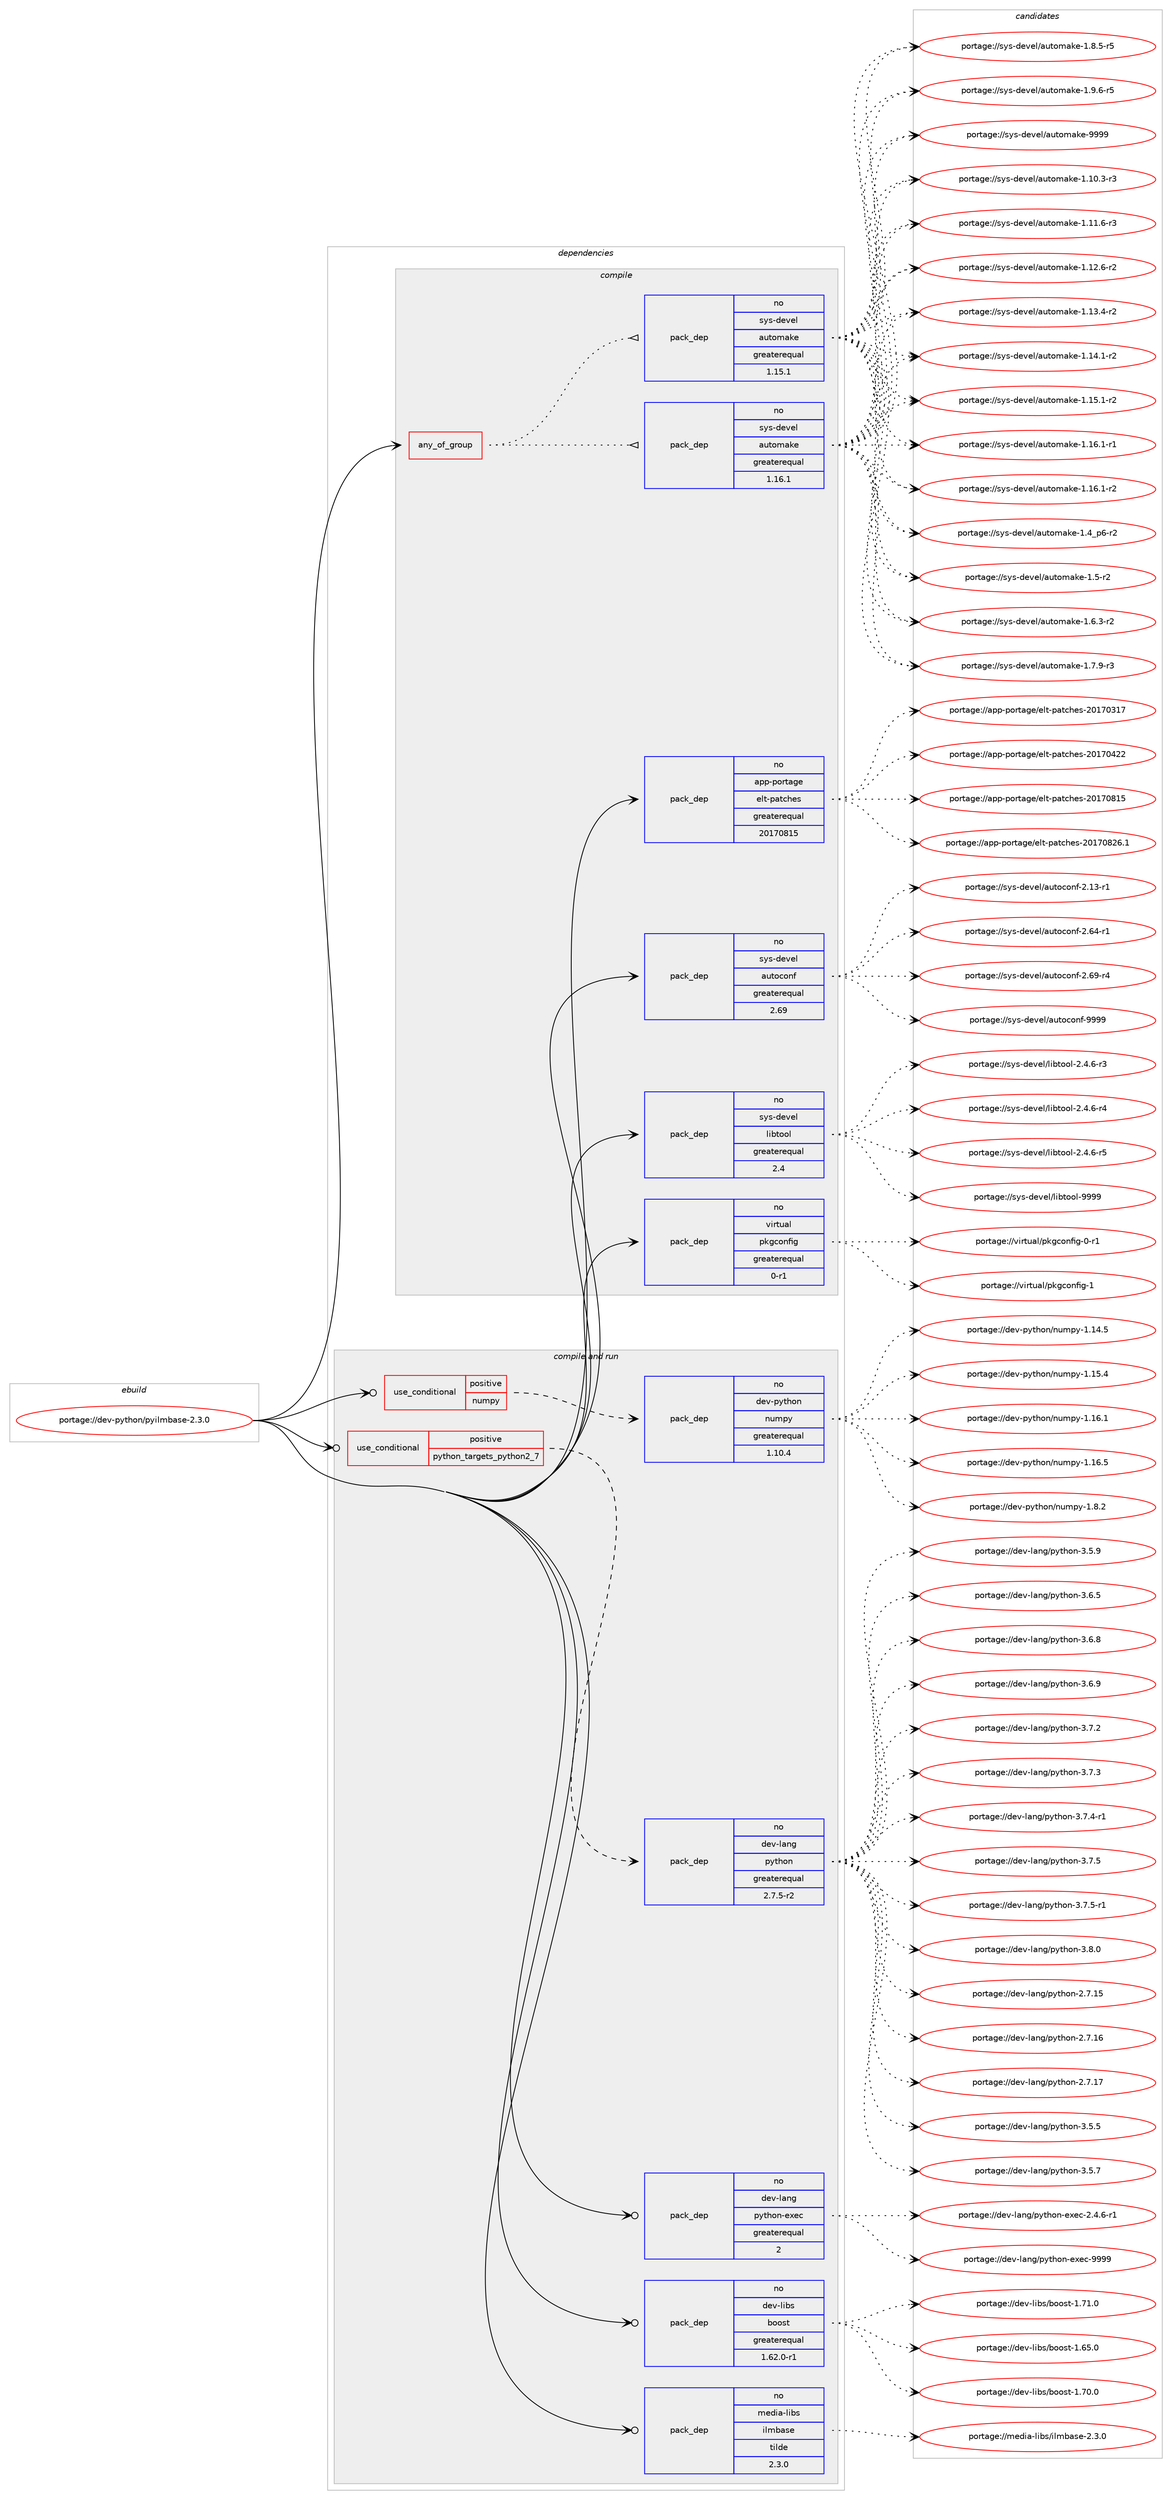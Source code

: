 digraph prolog {

# *************
# Graph options
# *************

newrank=true;
concentrate=true;
compound=true;
graph [rankdir=LR,fontname=Helvetica,fontsize=10,ranksep=1.5];#, ranksep=2.5, nodesep=0.2];
edge  [arrowhead=vee];
node  [fontname=Helvetica,fontsize=10];

# **********
# The ebuild
# **********

subgraph cluster_leftcol {
color=gray;
rank=same;
label=<<i>ebuild</i>>;
id [label="portage://dev-python/pyilmbase-2.3.0", color=red, width=4, href="../dev-python/pyilmbase-2.3.0.svg"];
}

# ****************
# The dependencies
# ****************

subgraph cluster_midcol {
color=gray;
label=<<i>dependencies</i>>;
subgraph cluster_compile {
fillcolor="#eeeeee";
style=filled;
label=<<i>compile</i>>;
subgraph any3299 {
dependency161468 [label=<<TABLE BORDER="0" CELLBORDER="1" CELLSPACING="0" CELLPADDING="4"><TR><TD CELLPADDING="10">any_of_group</TD></TR></TABLE>>, shape=none, color=red];subgraph pack122720 {
dependency161469 [label=<<TABLE BORDER="0" CELLBORDER="1" CELLSPACING="0" CELLPADDING="4" WIDTH="220"><TR><TD ROWSPAN="6" CELLPADDING="30">pack_dep</TD></TR><TR><TD WIDTH="110">no</TD></TR><TR><TD>sys-devel</TD></TR><TR><TD>automake</TD></TR><TR><TD>greaterequal</TD></TR><TR><TD>1.16.1</TD></TR></TABLE>>, shape=none, color=blue];
}
dependency161468:e -> dependency161469:w [weight=20,style="dotted",arrowhead="oinv"];
subgraph pack122721 {
dependency161470 [label=<<TABLE BORDER="0" CELLBORDER="1" CELLSPACING="0" CELLPADDING="4" WIDTH="220"><TR><TD ROWSPAN="6" CELLPADDING="30">pack_dep</TD></TR><TR><TD WIDTH="110">no</TD></TR><TR><TD>sys-devel</TD></TR><TR><TD>automake</TD></TR><TR><TD>greaterequal</TD></TR><TR><TD>1.15.1</TD></TR></TABLE>>, shape=none, color=blue];
}
dependency161468:e -> dependency161470:w [weight=20,style="dotted",arrowhead="oinv"];
}
id:e -> dependency161468:w [weight=20,style="solid",arrowhead="vee"];
subgraph pack122722 {
dependency161471 [label=<<TABLE BORDER="0" CELLBORDER="1" CELLSPACING="0" CELLPADDING="4" WIDTH="220"><TR><TD ROWSPAN="6" CELLPADDING="30">pack_dep</TD></TR><TR><TD WIDTH="110">no</TD></TR><TR><TD>app-portage</TD></TR><TR><TD>elt-patches</TD></TR><TR><TD>greaterequal</TD></TR><TR><TD>20170815</TD></TR></TABLE>>, shape=none, color=blue];
}
id:e -> dependency161471:w [weight=20,style="solid",arrowhead="vee"];
subgraph pack122723 {
dependency161472 [label=<<TABLE BORDER="0" CELLBORDER="1" CELLSPACING="0" CELLPADDING="4" WIDTH="220"><TR><TD ROWSPAN="6" CELLPADDING="30">pack_dep</TD></TR><TR><TD WIDTH="110">no</TD></TR><TR><TD>sys-devel</TD></TR><TR><TD>autoconf</TD></TR><TR><TD>greaterequal</TD></TR><TR><TD>2.69</TD></TR></TABLE>>, shape=none, color=blue];
}
id:e -> dependency161472:w [weight=20,style="solid",arrowhead="vee"];
subgraph pack122724 {
dependency161473 [label=<<TABLE BORDER="0" CELLBORDER="1" CELLSPACING="0" CELLPADDING="4" WIDTH="220"><TR><TD ROWSPAN="6" CELLPADDING="30">pack_dep</TD></TR><TR><TD WIDTH="110">no</TD></TR><TR><TD>sys-devel</TD></TR><TR><TD>libtool</TD></TR><TR><TD>greaterequal</TD></TR><TR><TD>2.4</TD></TR></TABLE>>, shape=none, color=blue];
}
id:e -> dependency161473:w [weight=20,style="solid",arrowhead="vee"];
subgraph pack122725 {
dependency161474 [label=<<TABLE BORDER="0" CELLBORDER="1" CELLSPACING="0" CELLPADDING="4" WIDTH="220"><TR><TD ROWSPAN="6" CELLPADDING="30">pack_dep</TD></TR><TR><TD WIDTH="110">no</TD></TR><TR><TD>virtual</TD></TR><TR><TD>pkgconfig</TD></TR><TR><TD>greaterequal</TD></TR><TR><TD>0-r1</TD></TR></TABLE>>, shape=none, color=blue];
}
id:e -> dependency161474:w [weight=20,style="solid",arrowhead="vee"];
}
subgraph cluster_compileandrun {
fillcolor="#eeeeee";
style=filled;
label=<<i>compile and run</i>>;
subgraph cond35381 {
dependency161475 [label=<<TABLE BORDER="0" CELLBORDER="1" CELLSPACING="0" CELLPADDING="4"><TR><TD ROWSPAN="3" CELLPADDING="10">use_conditional</TD></TR><TR><TD>positive</TD></TR><TR><TD>numpy</TD></TR></TABLE>>, shape=none, color=red];
subgraph pack122726 {
dependency161476 [label=<<TABLE BORDER="0" CELLBORDER="1" CELLSPACING="0" CELLPADDING="4" WIDTH="220"><TR><TD ROWSPAN="6" CELLPADDING="30">pack_dep</TD></TR><TR><TD WIDTH="110">no</TD></TR><TR><TD>dev-python</TD></TR><TR><TD>numpy</TD></TR><TR><TD>greaterequal</TD></TR><TR><TD>1.10.4</TD></TR></TABLE>>, shape=none, color=blue];
}
dependency161475:e -> dependency161476:w [weight=20,style="dashed",arrowhead="vee"];
}
id:e -> dependency161475:w [weight=20,style="solid",arrowhead="odotvee"];
subgraph cond35382 {
dependency161477 [label=<<TABLE BORDER="0" CELLBORDER="1" CELLSPACING="0" CELLPADDING="4"><TR><TD ROWSPAN="3" CELLPADDING="10">use_conditional</TD></TR><TR><TD>positive</TD></TR><TR><TD>python_targets_python2_7</TD></TR></TABLE>>, shape=none, color=red];
subgraph pack122727 {
dependency161478 [label=<<TABLE BORDER="0" CELLBORDER="1" CELLSPACING="0" CELLPADDING="4" WIDTH="220"><TR><TD ROWSPAN="6" CELLPADDING="30">pack_dep</TD></TR><TR><TD WIDTH="110">no</TD></TR><TR><TD>dev-lang</TD></TR><TR><TD>python</TD></TR><TR><TD>greaterequal</TD></TR><TR><TD>2.7.5-r2</TD></TR></TABLE>>, shape=none, color=blue];
}
dependency161477:e -> dependency161478:w [weight=20,style="dashed",arrowhead="vee"];
}
id:e -> dependency161477:w [weight=20,style="solid",arrowhead="odotvee"];
subgraph pack122728 {
dependency161479 [label=<<TABLE BORDER="0" CELLBORDER="1" CELLSPACING="0" CELLPADDING="4" WIDTH="220"><TR><TD ROWSPAN="6" CELLPADDING="30">pack_dep</TD></TR><TR><TD WIDTH="110">no</TD></TR><TR><TD>dev-lang</TD></TR><TR><TD>python-exec</TD></TR><TR><TD>greaterequal</TD></TR><TR><TD>2</TD></TR></TABLE>>, shape=none, color=blue];
}
id:e -> dependency161479:w [weight=20,style="solid",arrowhead="odotvee"];
subgraph pack122729 {
dependency161480 [label=<<TABLE BORDER="0" CELLBORDER="1" CELLSPACING="0" CELLPADDING="4" WIDTH="220"><TR><TD ROWSPAN="6" CELLPADDING="30">pack_dep</TD></TR><TR><TD WIDTH="110">no</TD></TR><TR><TD>dev-libs</TD></TR><TR><TD>boost</TD></TR><TR><TD>greaterequal</TD></TR><TR><TD>1.62.0-r1</TD></TR></TABLE>>, shape=none, color=blue];
}
id:e -> dependency161480:w [weight=20,style="solid",arrowhead="odotvee"];
subgraph pack122730 {
dependency161481 [label=<<TABLE BORDER="0" CELLBORDER="1" CELLSPACING="0" CELLPADDING="4" WIDTH="220"><TR><TD ROWSPAN="6" CELLPADDING="30">pack_dep</TD></TR><TR><TD WIDTH="110">no</TD></TR><TR><TD>media-libs</TD></TR><TR><TD>ilmbase</TD></TR><TR><TD>tilde</TD></TR><TR><TD>2.3.0</TD></TR></TABLE>>, shape=none, color=blue];
}
id:e -> dependency161481:w [weight=20,style="solid",arrowhead="odotvee"];
}
subgraph cluster_run {
fillcolor="#eeeeee";
style=filled;
label=<<i>run</i>>;
}
}

# **************
# The candidates
# **************

subgraph cluster_choices {
rank=same;
color=gray;
label=<<i>candidates</i>>;

subgraph choice122720 {
color=black;
nodesep=1;
choiceportage11512111545100101118101108479711711611110997107101454946494846514511451 [label="portage://sys-devel/automake-1.10.3-r3", color=red, width=4,href="../sys-devel/automake-1.10.3-r3.svg"];
choiceportage11512111545100101118101108479711711611110997107101454946494946544511451 [label="portage://sys-devel/automake-1.11.6-r3", color=red, width=4,href="../sys-devel/automake-1.11.6-r3.svg"];
choiceportage11512111545100101118101108479711711611110997107101454946495046544511450 [label="portage://sys-devel/automake-1.12.6-r2", color=red, width=4,href="../sys-devel/automake-1.12.6-r2.svg"];
choiceportage11512111545100101118101108479711711611110997107101454946495146524511450 [label="portage://sys-devel/automake-1.13.4-r2", color=red, width=4,href="../sys-devel/automake-1.13.4-r2.svg"];
choiceportage11512111545100101118101108479711711611110997107101454946495246494511450 [label="portage://sys-devel/automake-1.14.1-r2", color=red, width=4,href="../sys-devel/automake-1.14.1-r2.svg"];
choiceportage11512111545100101118101108479711711611110997107101454946495346494511450 [label="portage://sys-devel/automake-1.15.1-r2", color=red, width=4,href="../sys-devel/automake-1.15.1-r2.svg"];
choiceportage11512111545100101118101108479711711611110997107101454946495446494511449 [label="portage://sys-devel/automake-1.16.1-r1", color=red, width=4,href="../sys-devel/automake-1.16.1-r1.svg"];
choiceportage11512111545100101118101108479711711611110997107101454946495446494511450 [label="portage://sys-devel/automake-1.16.1-r2", color=red, width=4,href="../sys-devel/automake-1.16.1-r2.svg"];
choiceportage115121115451001011181011084797117116111109971071014549465295112544511450 [label="portage://sys-devel/automake-1.4_p6-r2", color=red, width=4,href="../sys-devel/automake-1.4_p6-r2.svg"];
choiceportage11512111545100101118101108479711711611110997107101454946534511450 [label="portage://sys-devel/automake-1.5-r2", color=red, width=4,href="../sys-devel/automake-1.5-r2.svg"];
choiceportage115121115451001011181011084797117116111109971071014549465446514511450 [label="portage://sys-devel/automake-1.6.3-r2", color=red, width=4,href="../sys-devel/automake-1.6.3-r2.svg"];
choiceportage115121115451001011181011084797117116111109971071014549465546574511451 [label="portage://sys-devel/automake-1.7.9-r3", color=red, width=4,href="../sys-devel/automake-1.7.9-r3.svg"];
choiceportage115121115451001011181011084797117116111109971071014549465646534511453 [label="portage://sys-devel/automake-1.8.5-r5", color=red, width=4,href="../sys-devel/automake-1.8.5-r5.svg"];
choiceportage115121115451001011181011084797117116111109971071014549465746544511453 [label="portage://sys-devel/automake-1.9.6-r5", color=red, width=4,href="../sys-devel/automake-1.9.6-r5.svg"];
choiceportage115121115451001011181011084797117116111109971071014557575757 [label="portage://sys-devel/automake-9999", color=red, width=4,href="../sys-devel/automake-9999.svg"];
dependency161469:e -> choiceportage11512111545100101118101108479711711611110997107101454946494846514511451:w [style=dotted,weight="100"];
dependency161469:e -> choiceportage11512111545100101118101108479711711611110997107101454946494946544511451:w [style=dotted,weight="100"];
dependency161469:e -> choiceportage11512111545100101118101108479711711611110997107101454946495046544511450:w [style=dotted,weight="100"];
dependency161469:e -> choiceportage11512111545100101118101108479711711611110997107101454946495146524511450:w [style=dotted,weight="100"];
dependency161469:e -> choiceportage11512111545100101118101108479711711611110997107101454946495246494511450:w [style=dotted,weight="100"];
dependency161469:e -> choiceportage11512111545100101118101108479711711611110997107101454946495346494511450:w [style=dotted,weight="100"];
dependency161469:e -> choiceportage11512111545100101118101108479711711611110997107101454946495446494511449:w [style=dotted,weight="100"];
dependency161469:e -> choiceportage11512111545100101118101108479711711611110997107101454946495446494511450:w [style=dotted,weight="100"];
dependency161469:e -> choiceportage115121115451001011181011084797117116111109971071014549465295112544511450:w [style=dotted,weight="100"];
dependency161469:e -> choiceportage11512111545100101118101108479711711611110997107101454946534511450:w [style=dotted,weight="100"];
dependency161469:e -> choiceportage115121115451001011181011084797117116111109971071014549465446514511450:w [style=dotted,weight="100"];
dependency161469:e -> choiceportage115121115451001011181011084797117116111109971071014549465546574511451:w [style=dotted,weight="100"];
dependency161469:e -> choiceportage115121115451001011181011084797117116111109971071014549465646534511453:w [style=dotted,weight="100"];
dependency161469:e -> choiceportage115121115451001011181011084797117116111109971071014549465746544511453:w [style=dotted,weight="100"];
dependency161469:e -> choiceportage115121115451001011181011084797117116111109971071014557575757:w [style=dotted,weight="100"];
}
subgraph choice122721 {
color=black;
nodesep=1;
choiceportage11512111545100101118101108479711711611110997107101454946494846514511451 [label="portage://sys-devel/automake-1.10.3-r3", color=red, width=4,href="../sys-devel/automake-1.10.3-r3.svg"];
choiceportage11512111545100101118101108479711711611110997107101454946494946544511451 [label="portage://sys-devel/automake-1.11.6-r3", color=red, width=4,href="../sys-devel/automake-1.11.6-r3.svg"];
choiceportage11512111545100101118101108479711711611110997107101454946495046544511450 [label="portage://sys-devel/automake-1.12.6-r2", color=red, width=4,href="../sys-devel/automake-1.12.6-r2.svg"];
choiceportage11512111545100101118101108479711711611110997107101454946495146524511450 [label="portage://sys-devel/automake-1.13.4-r2", color=red, width=4,href="../sys-devel/automake-1.13.4-r2.svg"];
choiceportage11512111545100101118101108479711711611110997107101454946495246494511450 [label="portage://sys-devel/automake-1.14.1-r2", color=red, width=4,href="../sys-devel/automake-1.14.1-r2.svg"];
choiceportage11512111545100101118101108479711711611110997107101454946495346494511450 [label="portage://sys-devel/automake-1.15.1-r2", color=red, width=4,href="../sys-devel/automake-1.15.1-r2.svg"];
choiceportage11512111545100101118101108479711711611110997107101454946495446494511449 [label="portage://sys-devel/automake-1.16.1-r1", color=red, width=4,href="../sys-devel/automake-1.16.1-r1.svg"];
choiceportage11512111545100101118101108479711711611110997107101454946495446494511450 [label="portage://sys-devel/automake-1.16.1-r2", color=red, width=4,href="../sys-devel/automake-1.16.1-r2.svg"];
choiceportage115121115451001011181011084797117116111109971071014549465295112544511450 [label="portage://sys-devel/automake-1.4_p6-r2", color=red, width=4,href="../sys-devel/automake-1.4_p6-r2.svg"];
choiceportage11512111545100101118101108479711711611110997107101454946534511450 [label="portage://sys-devel/automake-1.5-r2", color=red, width=4,href="../sys-devel/automake-1.5-r2.svg"];
choiceportage115121115451001011181011084797117116111109971071014549465446514511450 [label="portage://sys-devel/automake-1.6.3-r2", color=red, width=4,href="../sys-devel/automake-1.6.3-r2.svg"];
choiceportage115121115451001011181011084797117116111109971071014549465546574511451 [label="portage://sys-devel/automake-1.7.9-r3", color=red, width=4,href="../sys-devel/automake-1.7.9-r3.svg"];
choiceportage115121115451001011181011084797117116111109971071014549465646534511453 [label="portage://sys-devel/automake-1.8.5-r5", color=red, width=4,href="../sys-devel/automake-1.8.5-r5.svg"];
choiceportage115121115451001011181011084797117116111109971071014549465746544511453 [label="portage://sys-devel/automake-1.9.6-r5", color=red, width=4,href="../sys-devel/automake-1.9.6-r5.svg"];
choiceportage115121115451001011181011084797117116111109971071014557575757 [label="portage://sys-devel/automake-9999", color=red, width=4,href="../sys-devel/automake-9999.svg"];
dependency161470:e -> choiceportage11512111545100101118101108479711711611110997107101454946494846514511451:w [style=dotted,weight="100"];
dependency161470:e -> choiceportage11512111545100101118101108479711711611110997107101454946494946544511451:w [style=dotted,weight="100"];
dependency161470:e -> choiceportage11512111545100101118101108479711711611110997107101454946495046544511450:w [style=dotted,weight="100"];
dependency161470:e -> choiceportage11512111545100101118101108479711711611110997107101454946495146524511450:w [style=dotted,weight="100"];
dependency161470:e -> choiceportage11512111545100101118101108479711711611110997107101454946495246494511450:w [style=dotted,weight="100"];
dependency161470:e -> choiceportage11512111545100101118101108479711711611110997107101454946495346494511450:w [style=dotted,weight="100"];
dependency161470:e -> choiceportage11512111545100101118101108479711711611110997107101454946495446494511449:w [style=dotted,weight="100"];
dependency161470:e -> choiceportage11512111545100101118101108479711711611110997107101454946495446494511450:w [style=dotted,weight="100"];
dependency161470:e -> choiceportage115121115451001011181011084797117116111109971071014549465295112544511450:w [style=dotted,weight="100"];
dependency161470:e -> choiceportage11512111545100101118101108479711711611110997107101454946534511450:w [style=dotted,weight="100"];
dependency161470:e -> choiceportage115121115451001011181011084797117116111109971071014549465446514511450:w [style=dotted,weight="100"];
dependency161470:e -> choiceportage115121115451001011181011084797117116111109971071014549465546574511451:w [style=dotted,weight="100"];
dependency161470:e -> choiceportage115121115451001011181011084797117116111109971071014549465646534511453:w [style=dotted,weight="100"];
dependency161470:e -> choiceportage115121115451001011181011084797117116111109971071014549465746544511453:w [style=dotted,weight="100"];
dependency161470:e -> choiceportage115121115451001011181011084797117116111109971071014557575757:w [style=dotted,weight="100"];
}
subgraph choice122722 {
color=black;
nodesep=1;
choiceportage97112112451121111141169710310147101108116451129711699104101115455048495548514955 [label="portage://app-portage/elt-patches-20170317", color=red, width=4,href="../app-portage/elt-patches-20170317.svg"];
choiceportage97112112451121111141169710310147101108116451129711699104101115455048495548525050 [label="portage://app-portage/elt-patches-20170422", color=red, width=4,href="../app-portage/elt-patches-20170422.svg"];
choiceportage97112112451121111141169710310147101108116451129711699104101115455048495548564953 [label="portage://app-portage/elt-patches-20170815", color=red, width=4,href="../app-portage/elt-patches-20170815.svg"];
choiceportage971121124511211111411697103101471011081164511297116991041011154550484955485650544649 [label="portage://app-portage/elt-patches-20170826.1", color=red, width=4,href="../app-portage/elt-patches-20170826.1.svg"];
dependency161471:e -> choiceportage97112112451121111141169710310147101108116451129711699104101115455048495548514955:w [style=dotted,weight="100"];
dependency161471:e -> choiceportage97112112451121111141169710310147101108116451129711699104101115455048495548525050:w [style=dotted,weight="100"];
dependency161471:e -> choiceportage97112112451121111141169710310147101108116451129711699104101115455048495548564953:w [style=dotted,weight="100"];
dependency161471:e -> choiceportage971121124511211111411697103101471011081164511297116991041011154550484955485650544649:w [style=dotted,weight="100"];
}
subgraph choice122723 {
color=black;
nodesep=1;
choiceportage1151211154510010111810110847971171161119911111010245504649514511449 [label="portage://sys-devel/autoconf-2.13-r1", color=red, width=4,href="../sys-devel/autoconf-2.13-r1.svg"];
choiceportage1151211154510010111810110847971171161119911111010245504654524511449 [label="portage://sys-devel/autoconf-2.64-r1", color=red, width=4,href="../sys-devel/autoconf-2.64-r1.svg"];
choiceportage1151211154510010111810110847971171161119911111010245504654574511452 [label="portage://sys-devel/autoconf-2.69-r4", color=red, width=4,href="../sys-devel/autoconf-2.69-r4.svg"];
choiceportage115121115451001011181011084797117116111991111101024557575757 [label="portage://sys-devel/autoconf-9999", color=red, width=4,href="../sys-devel/autoconf-9999.svg"];
dependency161472:e -> choiceportage1151211154510010111810110847971171161119911111010245504649514511449:w [style=dotted,weight="100"];
dependency161472:e -> choiceportage1151211154510010111810110847971171161119911111010245504654524511449:w [style=dotted,weight="100"];
dependency161472:e -> choiceportage1151211154510010111810110847971171161119911111010245504654574511452:w [style=dotted,weight="100"];
dependency161472:e -> choiceportage115121115451001011181011084797117116111991111101024557575757:w [style=dotted,weight="100"];
}
subgraph choice122724 {
color=black;
nodesep=1;
choiceportage1151211154510010111810110847108105981161111111084550465246544511451 [label="portage://sys-devel/libtool-2.4.6-r3", color=red, width=4,href="../sys-devel/libtool-2.4.6-r3.svg"];
choiceportage1151211154510010111810110847108105981161111111084550465246544511452 [label="portage://sys-devel/libtool-2.4.6-r4", color=red, width=4,href="../sys-devel/libtool-2.4.6-r4.svg"];
choiceportage1151211154510010111810110847108105981161111111084550465246544511453 [label="portage://sys-devel/libtool-2.4.6-r5", color=red, width=4,href="../sys-devel/libtool-2.4.6-r5.svg"];
choiceportage1151211154510010111810110847108105981161111111084557575757 [label="portage://sys-devel/libtool-9999", color=red, width=4,href="../sys-devel/libtool-9999.svg"];
dependency161473:e -> choiceportage1151211154510010111810110847108105981161111111084550465246544511451:w [style=dotted,weight="100"];
dependency161473:e -> choiceportage1151211154510010111810110847108105981161111111084550465246544511452:w [style=dotted,weight="100"];
dependency161473:e -> choiceportage1151211154510010111810110847108105981161111111084550465246544511453:w [style=dotted,weight="100"];
dependency161473:e -> choiceportage1151211154510010111810110847108105981161111111084557575757:w [style=dotted,weight="100"];
}
subgraph choice122725 {
color=black;
nodesep=1;
choiceportage11810511411611797108471121071039911111010210510345484511449 [label="portage://virtual/pkgconfig-0-r1", color=red, width=4,href="../virtual/pkgconfig-0-r1.svg"];
choiceportage1181051141161179710847112107103991111101021051034549 [label="portage://virtual/pkgconfig-1", color=red, width=4,href="../virtual/pkgconfig-1.svg"];
dependency161474:e -> choiceportage11810511411611797108471121071039911111010210510345484511449:w [style=dotted,weight="100"];
dependency161474:e -> choiceportage1181051141161179710847112107103991111101021051034549:w [style=dotted,weight="100"];
}
subgraph choice122726 {
color=black;
nodesep=1;
choiceportage100101118451121211161041111104711011710911212145494649524653 [label="portage://dev-python/numpy-1.14.5", color=red, width=4,href="../dev-python/numpy-1.14.5.svg"];
choiceportage100101118451121211161041111104711011710911212145494649534652 [label="portage://dev-python/numpy-1.15.4", color=red, width=4,href="../dev-python/numpy-1.15.4.svg"];
choiceportage100101118451121211161041111104711011710911212145494649544649 [label="portage://dev-python/numpy-1.16.1", color=red, width=4,href="../dev-python/numpy-1.16.1.svg"];
choiceportage100101118451121211161041111104711011710911212145494649544653 [label="portage://dev-python/numpy-1.16.5", color=red, width=4,href="../dev-python/numpy-1.16.5.svg"];
choiceportage1001011184511212111610411111047110117109112121454946564650 [label="portage://dev-python/numpy-1.8.2", color=red, width=4,href="../dev-python/numpy-1.8.2.svg"];
dependency161476:e -> choiceportage100101118451121211161041111104711011710911212145494649524653:w [style=dotted,weight="100"];
dependency161476:e -> choiceportage100101118451121211161041111104711011710911212145494649534652:w [style=dotted,weight="100"];
dependency161476:e -> choiceportage100101118451121211161041111104711011710911212145494649544649:w [style=dotted,weight="100"];
dependency161476:e -> choiceportage100101118451121211161041111104711011710911212145494649544653:w [style=dotted,weight="100"];
dependency161476:e -> choiceportage1001011184511212111610411111047110117109112121454946564650:w [style=dotted,weight="100"];
}
subgraph choice122727 {
color=black;
nodesep=1;
choiceportage10010111845108971101034711212111610411111045504655464953 [label="portage://dev-lang/python-2.7.15", color=red, width=4,href="../dev-lang/python-2.7.15.svg"];
choiceportage10010111845108971101034711212111610411111045504655464954 [label="portage://dev-lang/python-2.7.16", color=red, width=4,href="../dev-lang/python-2.7.16.svg"];
choiceportage10010111845108971101034711212111610411111045504655464955 [label="portage://dev-lang/python-2.7.17", color=red, width=4,href="../dev-lang/python-2.7.17.svg"];
choiceportage100101118451089711010347112121116104111110455146534653 [label="portage://dev-lang/python-3.5.5", color=red, width=4,href="../dev-lang/python-3.5.5.svg"];
choiceportage100101118451089711010347112121116104111110455146534655 [label="portage://dev-lang/python-3.5.7", color=red, width=4,href="../dev-lang/python-3.5.7.svg"];
choiceportage100101118451089711010347112121116104111110455146534657 [label="portage://dev-lang/python-3.5.9", color=red, width=4,href="../dev-lang/python-3.5.9.svg"];
choiceportage100101118451089711010347112121116104111110455146544653 [label="portage://dev-lang/python-3.6.5", color=red, width=4,href="../dev-lang/python-3.6.5.svg"];
choiceportage100101118451089711010347112121116104111110455146544656 [label="portage://dev-lang/python-3.6.8", color=red, width=4,href="../dev-lang/python-3.6.8.svg"];
choiceportage100101118451089711010347112121116104111110455146544657 [label="portage://dev-lang/python-3.6.9", color=red, width=4,href="../dev-lang/python-3.6.9.svg"];
choiceportage100101118451089711010347112121116104111110455146554650 [label="portage://dev-lang/python-3.7.2", color=red, width=4,href="../dev-lang/python-3.7.2.svg"];
choiceportage100101118451089711010347112121116104111110455146554651 [label="portage://dev-lang/python-3.7.3", color=red, width=4,href="../dev-lang/python-3.7.3.svg"];
choiceportage1001011184510897110103471121211161041111104551465546524511449 [label="portage://dev-lang/python-3.7.4-r1", color=red, width=4,href="../dev-lang/python-3.7.4-r1.svg"];
choiceportage100101118451089711010347112121116104111110455146554653 [label="portage://dev-lang/python-3.7.5", color=red, width=4,href="../dev-lang/python-3.7.5.svg"];
choiceportage1001011184510897110103471121211161041111104551465546534511449 [label="portage://dev-lang/python-3.7.5-r1", color=red, width=4,href="../dev-lang/python-3.7.5-r1.svg"];
choiceportage100101118451089711010347112121116104111110455146564648 [label="portage://dev-lang/python-3.8.0", color=red, width=4,href="../dev-lang/python-3.8.0.svg"];
dependency161478:e -> choiceportage10010111845108971101034711212111610411111045504655464953:w [style=dotted,weight="100"];
dependency161478:e -> choiceportage10010111845108971101034711212111610411111045504655464954:w [style=dotted,weight="100"];
dependency161478:e -> choiceportage10010111845108971101034711212111610411111045504655464955:w [style=dotted,weight="100"];
dependency161478:e -> choiceportage100101118451089711010347112121116104111110455146534653:w [style=dotted,weight="100"];
dependency161478:e -> choiceportage100101118451089711010347112121116104111110455146534655:w [style=dotted,weight="100"];
dependency161478:e -> choiceportage100101118451089711010347112121116104111110455146534657:w [style=dotted,weight="100"];
dependency161478:e -> choiceportage100101118451089711010347112121116104111110455146544653:w [style=dotted,weight="100"];
dependency161478:e -> choiceportage100101118451089711010347112121116104111110455146544656:w [style=dotted,weight="100"];
dependency161478:e -> choiceportage100101118451089711010347112121116104111110455146544657:w [style=dotted,weight="100"];
dependency161478:e -> choiceportage100101118451089711010347112121116104111110455146554650:w [style=dotted,weight="100"];
dependency161478:e -> choiceportage100101118451089711010347112121116104111110455146554651:w [style=dotted,weight="100"];
dependency161478:e -> choiceportage1001011184510897110103471121211161041111104551465546524511449:w [style=dotted,weight="100"];
dependency161478:e -> choiceportage100101118451089711010347112121116104111110455146554653:w [style=dotted,weight="100"];
dependency161478:e -> choiceportage1001011184510897110103471121211161041111104551465546534511449:w [style=dotted,weight="100"];
dependency161478:e -> choiceportage100101118451089711010347112121116104111110455146564648:w [style=dotted,weight="100"];
}
subgraph choice122728 {
color=black;
nodesep=1;
choiceportage10010111845108971101034711212111610411111045101120101994550465246544511449 [label="portage://dev-lang/python-exec-2.4.6-r1", color=red, width=4,href="../dev-lang/python-exec-2.4.6-r1.svg"];
choiceportage10010111845108971101034711212111610411111045101120101994557575757 [label="portage://dev-lang/python-exec-9999", color=red, width=4,href="../dev-lang/python-exec-9999.svg"];
dependency161479:e -> choiceportage10010111845108971101034711212111610411111045101120101994550465246544511449:w [style=dotted,weight="100"];
dependency161479:e -> choiceportage10010111845108971101034711212111610411111045101120101994557575757:w [style=dotted,weight="100"];
}
subgraph choice122729 {
color=black;
nodesep=1;
choiceportage1001011184510810598115479811111111511645494654534648 [label="portage://dev-libs/boost-1.65.0", color=red, width=4,href="../dev-libs/boost-1.65.0.svg"];
choiceportage1001011184510810598115479811111111511645494655484648 [label="portage://dev-libs/boost-1.70.0", color=red, width=4,href="../dev-libs/boost-1.70.0.svg"];
choiceportage1001011184510810598115479811111111511645494655494648 [label="portage://dev-libs/boost-1.71.0", color=red, width=4,href="../dev-libs/boost-1.71.0.svg"];
dependency161480:e -> choiceportage1001011184510810598115479811111111511645494654534648:w [style=dotted,weight="100"];
dependency161480:e -> choiceportage1001011184510810598115479811111111511645494655484648:w [style=dotted,weight="100"];
dependency161480:e -> choiceportage1001011184510810598115479811111111511645494655494648:w [style=dotted,weight="100"];
}
subgraph choice122730 {
color=black;
nodesep=1;
choiceportage109101100105974510810598115471051081099897115101455046514648 [label="portage://media-libs/ilmbase-2.3.0", color=red, width=4,href="../media-libs/ilmbase-2.3.0.svg"];
dependency161481:e -> choiceportage109101100105974510810598115471051081099897115101455046514648:w [style=dotted,weight="100"];
}
}

}
